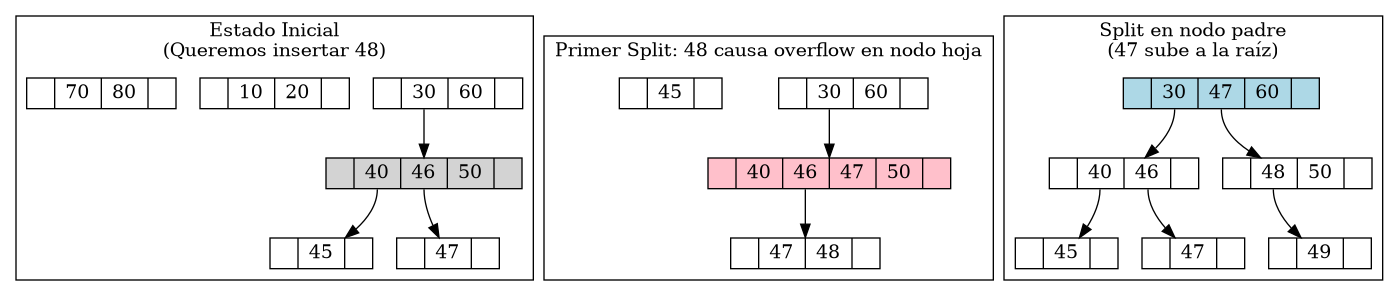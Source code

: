 @startuml
digraph b_tree_sequence {
    compound=true;
    node [shape = record, height = .1];
    
    subgraph cluster_0 {
        label = "Estado Inicial\n(Queremos insertar 48)"
        
        n0_0[label = "<f0> |<f1> 30|<f2> 60 |<f3>"];
        n0_1[label = "<f0> |<f1> 10|<f2> 20 |<f3>"];
        n0_2[label = "<f0> |<f1> 40|<f2> 46|<f3> 50 |<f4>", style=filled, fillcolor=lightgray];
        n0_3[label = "<f0> |<f1> 70|<f2> 80 |<f3>"];
        n0_8[label = "<f0> |<f1> 45 |<f2>"];
        n0_9[label = "<f0> |<f1> 47 |<f2>"];
        
        n0_0:f1 -> n0_2;
        n0_2:f1 -> n0_8;
        n0_2:f2 -> n0_9;
    }
    
    subgraph cluster_1 {
        label = "Primer Split: 48 causa overflow en nodo hoja"
        
        n1_0[label = "<f0> |<f1> 30|<f2> 60 |<f3>"];
        n1_2[label = "<f0> |<f1> 40|<f2> 46|<f3> 47|<f4> 50 |<f5>", style=filled, fillcolor=pink];
        n1_8[label = "<f0> |<f1> 45 |<f2>"];
        n1_9[label = "<f0> |<f1> 47|<f2> 48 |<f3>"];
        
        n1_0:f1 -> n1_2;
        n1_2:f2 -> n1_9;
    }
    
    subgraph cluster_2 {
        label = "Split en nodo padre\n(47 sube a la raíz)"
        
        n2_0[label = "<f0> |<f1> 30|<f2> 47|<f3> 60 |<f4>", style=filled, fillcolor=lightblue];
        n2_2[label = "<f0> |<f1> 40|<f2> 46 |<f3>"];
        n2_3[label = "<f0> |<f1> 48|<f2> 50 |<f3>"];
        n2_8[label = "<f0> |<f1> 45 |<f2>"];
        n2_9[label = "<f0> |<f1> 47 |<f2>"];
        n2_10[label = "<f0> |<f1> 49 |<f2>"];
        
        n2_0:f1 -> n2_2;
        n2_0:f2 -> n2_3;
        n2_2:f1 -> n2_8;
        n2_2:f2 -> n2_9;
        n2_3:f1 -> n2_10;
    }

}
@enduml